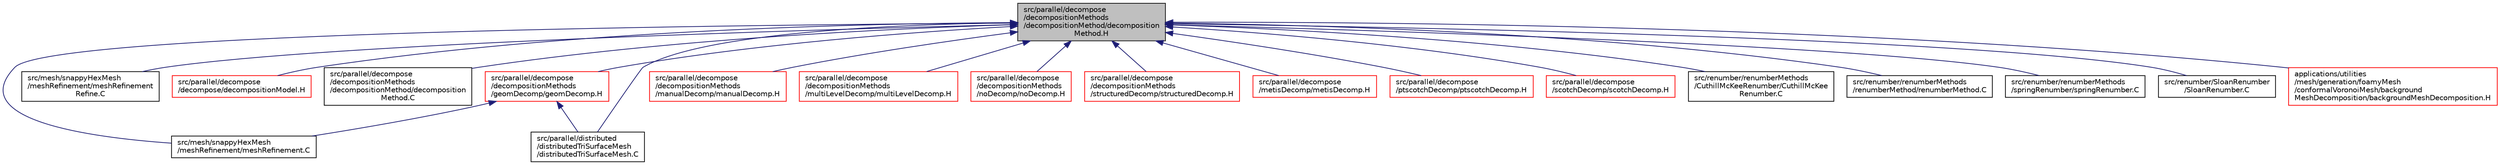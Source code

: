 digraph "src/parallel/decompose/decompositionMethods/decompositionMethod/decompositionMethod.H"
{
  bgcolor="transparent";
  edge [fontname="Helvetica",fontsize="10",labelfontname="Helvetica",labelfontsize="10"];
  node [fontname="Helvetica",fontsize="10",shape=record];
  Node1 [label="src/parallel/decompose\l/decompositionMethods\l/decompositionMethod/decomposition\lMethod.H",height=0.2,width=0.4,color="black", fillcolor="grey75", style="filled", fontcolor="black"];
  Node1 -> Node2 [dir="back",color="midnightblue",fontsize="10",style="solid",fontname="Helvetica"];
  Node2 [label="src/mesh/snappyHexMesh\l/meshRefinement/meshRefinement.C",height=0.2,width=0.4,color="black",URL="$a07275.html"];
  Node1 -> Node3 [dir="back",color="midnightblue",fontsize="10",style="solid",fontname="Helvetica"];
  Node3 [label="src/mesh/snappyHexMesh\l/meshRefinement/meshRefinement\lRefine.C",height=0.2,width=0.4,color="black",URL="$a07280.html"];
  Node1 -> Node4 [dir="back",color="midnightblue",fontsize="10",style="solid",fontname="Helvetica"];
  Node4 [label="src/parallel/decompose\l/decompose/decompositionModel.H",height=0.2,width=0.4,color="red",URL="$a09307.html"];
  Node1 -> Node5 [dir="back",color="midnightblue",fontsize="10",style="solid",fontname="Helvetica"];
  Node5 [label="src/parallel/decompose\l/decompositionMethods\l/decompositionMethod/decomposition\lMethod.C",height=0.2,width=0.4,color="black",URL="$a09323.html"];
  Node1 -> Node6 [dir="back",color="midnightblue",fontsize="10",style="solid",fontname="Helvetica"];
  Node6 [label="src/parallel/decompose\l/decompositionMethods\l/geomDecomp/geomDecomp.H",height=0.2,width=0.4,color="red",URL="$a09328.html"];
  Node6 -> Node2 [dir="back",color="midnightblue",fontsize="10",style="solid",fontname="Helvetica"];
  Node6 -> Node7 [dir="back",color="midnightblue",fontsize="10",style="solid",fontname="Helvetica"];
  Node7 [label="src/parallel/distributed\l/distributedTriSurfaceMesh\l/distributedTriSurfaceMesh.C",height=0.2,width=0.4,color="black",URL="$a09347.html"];
  Node1 -> Node8 [dir="back",color="midnightblue",fontsize="10",style="solid",fontname="Helvetica"];
  Node8 [label="src/parallel/decompose\l/decompositionMethods\l/manualDecomp/manualDecomp.H",height=0.2,width=0.4,color="red",URL="$a09332.html"];
  Node1 -> Node9 [dir="back",color="midnightblue",fontsize="10",style="solid",fontname="Helvetica"];
  Node9 [label="src/parallel/decompose\l/decompositionMethods\l/multiLevelDecomp/multiLevelDecomp.H",height=0.2,width=0.4,color="red",URL="$a09334.html"];
  Node1 -> Node10 [dir="back",color="midnightblue",fontsize="10",style="solid",fontname="Helvetica"];
  Node10 [label="src/parallel/decompose\l/decompositionMethods\l/noDecomp/noDecomp.H",height=0.2,width=0.4,color="red",URL="$a09336.html"];
  Node1 -> Node11 [dir="back",color="midnightblue",fontsize="10",style="solid",fontname="Helvetica"];
  Node11 [label="src/parallel/decompose\l/decompositionMethods\l/structuredDecomp/structuredDecomp.H",height=0.2,width=0.4,color="red",URL="$a09340.html"];
  Node1 -> Node12 [dir="back",color="midnightblue",fontsize="10",style="solid",fontname="Helvetica"];
  Node12 [label="src/parallel/decompose\l/metisDecomp/metisDecomp.H",height=0.2,width=0.4,color="red",URL="$a09342.html"];
  Node1 -> Node13 [dir="back",color="midnightblue",fontsize="10",style="solid",fontname="Helvetica"];
  Node13 [label="src/parallel/decompose\l/ptscotchDecomp/ptscotchDecomp.H",height=0.2,width=0.4,color="red",URL="$a09344.html"];
  Node1 -> Node14 [dir="back",color="midnightblue",fontsize="10",style="solid",fontname="Helvetica"];
  Node14 [label="src/parallel/decompose\l/scotchDecomp/scotchDecomp.H",height=0.2,width=0.4,color="red",URL="$a09346.html"];
  Node1 -> Node7 [dir="back",color="midnightblue",fontsize="10",style="solid",fontname="Helvetica"];
  Node1 -> Node15 [dir="back",color="midnightblue",fontsize="10",style="solid",fontname="Helvetica"];
  Node15 [label="src/renumber/renumberMethods\l/CuthillMcKeeRenumber/CuthillMcKee\lRenumber.C",height=0.2,width=0.4,color="black",URL="$a09713.html"];
  Node1 -> Node16 [dir="back",color="midnightblue",fontsize="10",style="solid",fontname="Helvetica"];
  Node16 [label="src/renumber/renumberMethods\l/renumberMethod/renumberMethod.C",height=0.2,width=0.4,color="black",URL="$a09719.html"];
  Node1 -> Node17 [dir="back",color="midnightblue",fontsize="10",style="solid",fontname="Helvetica"];
  Node17 [label="src/renumber/renumberMethods\l/springRenumber/springRenumber.C",height=0.2,width=0.4,color="black",URL="$a09721.html"];
  Node1 -> Node18 [dir="back",color="midnightblue",fontsize="10",style="solid",fontname="Helvetica"];
  Node18 [label="src/renumber/SloanRenumber\l/SloanRenumber.C",height=0.2,width=0.4,color="black",URL="$a09725.html"];
  Node1 -> Node19 [dir="back",color="midnightblue",fontsize="10",style="solid",fontname="Helvetica"];
  Node19 [label="applications/utilities\l/mesh/generation/foamyMesh\l/conformalVoronoiMesh/background\lMeshDecomposition/backgroundMeshDecomposition.H",height=0.2,width=0.4,color="red",URL="$a04125.html"];
}
